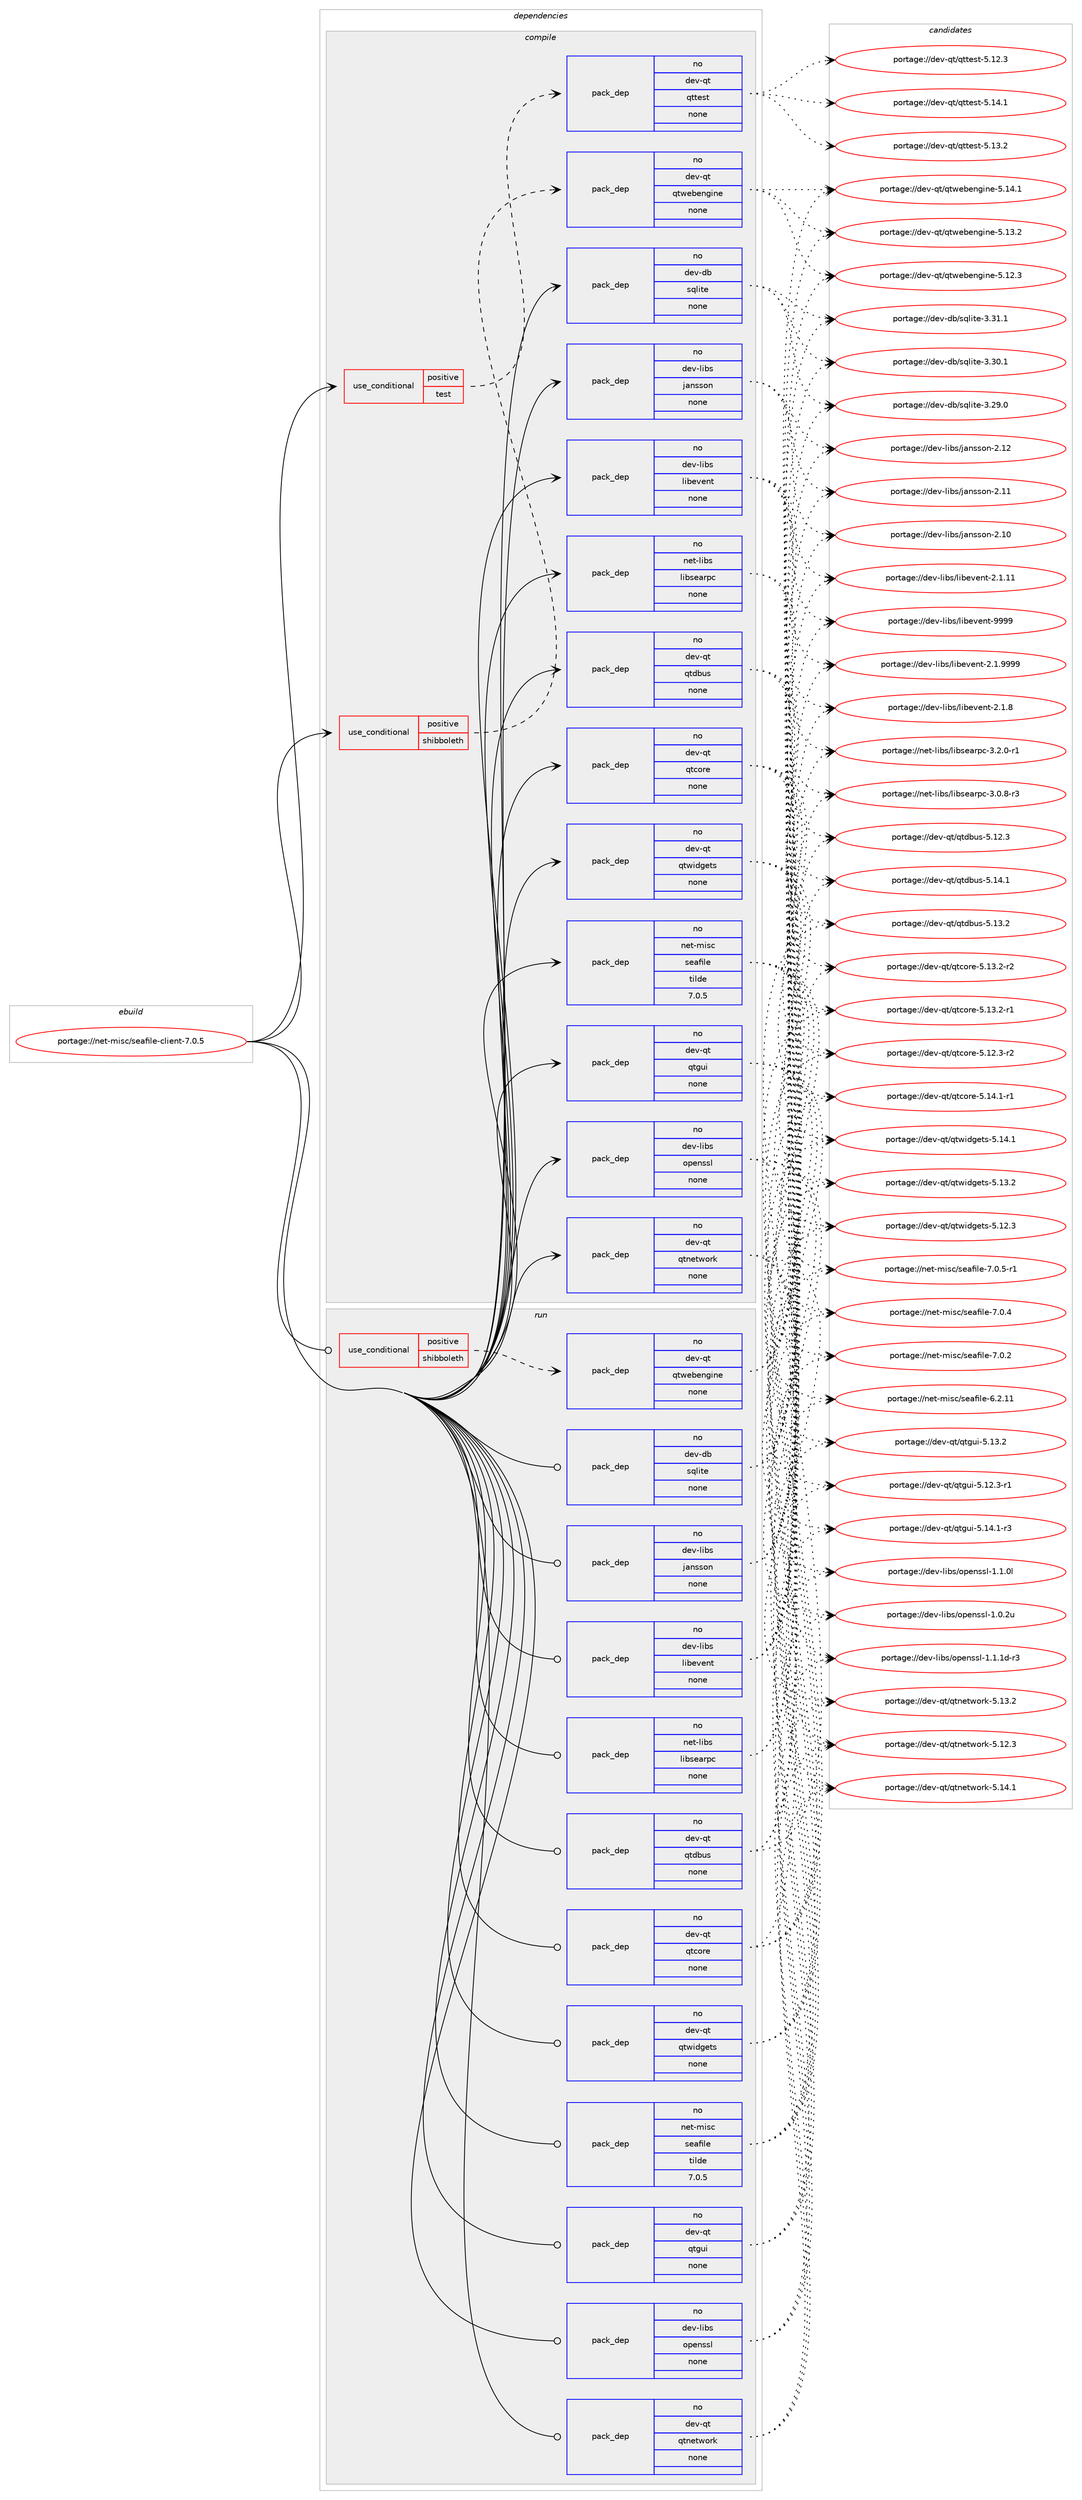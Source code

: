 digraph prolog {

# *************
# Graph options
# *************

newrank=true;
concentrate=true;
compound=true;
graph [rankdir=LR,fontname=Helvetica,fontsize=10,ranksep=1.5];#, ranksep=2.5, nodesep=0.2];
edge  [arrowhead=vee];
node  [fontname=Helvetica,fontsize=10];

# **********
# The ebuild
# **********

subgraph cluster_leftcol {
color=gray;
rank=same;
label=<<i>ebuild</i>>;
id [label="portage://net-misc/seafile-client-7.0.5", color=red, width=4, href="../net-misc/seafile-client-7.0.5.svg"];
}

# ****************
# The dependencies
# ****************

subgraph cluster_midcol {
color=gray;
label=<<i>dependencies</i>>;
subgraph cluster_compile {
fillcolor="#eeeeee";
style=filled;
label=<<i>compile</i>>;
subgraph cond9193 {
dependency50016 [label=<<TABLE BORDER="0" CELLBORDER="1" CELLSPACING="0" CELLPADDING="4"><TR><TD ROWSPAN="3" CELLPADDING="10">use_conditional</TD></TR><TR><TD>positive</TD></TR><TR><TD>shibboleth</TD></TR></TABLE>>, shape=none, color=red];
subgraph pack39789 {
dependency50017 [label=<<TABLE BORDER="0" CELLBORDER="1" CELLSPACING="0" CELLPADDING="4" WIDTH="220"><TR><TD ROWSPAN="6" CELLPADDING="30">pack_dep</TD></TR><TR><TD WIDTH="110">no</TD></TR><TR><TD>dev-qt</TD></TR><TR><TD>qtwebengine</TD></TR><TR><TD>none</TD></TR><TR><TD></TD></TR></TABLE>>, shape=none, color=blue];
}
dependency50016:e -> dependency50017:w [weight=20,style="dashed",arrowhead="vee"];
}
id:e -> dependency50016:w [weight=20,style="solid",arrowhead="vee"];
subgraph cond9194 {
dependency50018 [label=<<TABLE BORDER="0" CELLBORDER="1" CELLSPACING="0" CELLPADDING="4"><TR><TD ROWSPAN="3" CELLPADDING="10">use_conditional</TD></TR><TR><TD>positive</TD></TR><TR><TD>test</TD></TR></TABLE>>, shape=none, color=red];
subgraph pack39790 {
dependency50019 [label=<<TABLE BORDER="0" CELLBORDER="1" CELLSPACING="0" CELLPADDING="4" WIDTH="220"><TR><TD ROWSPAN="6" CELLPADDING="30">pack_dep</TD></TR><TR><TD WIDTH="110">no</TD></TR><TR><TD>dev-qt</TD></TR><TR><TD>qttest</TD></TR><TR><TD>none</TD></TR><TR><TD></TD></TR></TABLE>>, shape=none, color=blue];
}
dependency50018:e -> dependency50019:w [weight=20,style="dashed",arrowhead="vee"];
}
id:e -> dependency50018:w [weight=20,style="solid",arrowhead="vee"];
subgraph pack39791 {
dependency50020 [label=<<TABLE BORDER="0" CELLBORDER="1" CELLSPACING="0" CELLPADDING="4" WIDTH="220"><TR><TD ROWSPAN="6" CELLPADDING="30">pack_dep</TD></TR><TR><TD WIDTH="110">no</TD></TR><TR><TD>dev-db</TD></TR><TR><TD>sqlite</TD></TR><TR><TD>none</TD></TR><TR><TD></TD></TR></TABLE>>, shape=none, color=blue];
}
id:e -> dependency50020:w [weight=20,style="solid",arrowhead="vee"];
subgraph pack39792 {
dependency50021 [label=<<TABLE BORDER="0" CELLBORDER="1" CELLSPACING="0" CELLPADDING="4" WIDTH="220"><TR><TD ROWSPAN="6" CELLPADDING="30">pack_dep</TD></TR><TR><TD WIDTH="110">no</TD></TR><TR><TD>dev-libs</TD></TR><TR><TD>jansson</TD></TR><TR><TD>none</TD></TR><TR><TD></TD></TR></TABLE>>, shape=none, color=blue];
}
id:e -> dependency50021:w [weight=20,style="solid",arrowhead="vee"];
subgraph pack39793 {
dependency50022 [label=<<TABLE BORDER="0" CELLBORDER="1" CELLSPACING="0" CELLPADDING="4" WIDTH="220"><TR><TD ROWSPAN="6" CELLPADDING="30">pack_dep</TD></TR><TR><TD WIDTH="110">no</TD></TR><TR><TD>dev-libs</TD></TR><TR><TD>libevent</TD></TR><TR><TD>none</TD></TR><TR><TD></TD></TR></TABLE>>, shape=none, color=blue];
}
id:e -> dependency50022:w [weight=20,style="solid",arrowhead="vee"];
subgraph pack39794 {
dependency50023 [label=<<TABLE BORDER="0" CELLBORDER="1" CELLSPACING="0" CELLPADDING="4" WIDTH="220"><TR><TD ROWSPAN="6" CELLPADDING="30">pack_dep</TD></TR><TR><TD WIDTH="110">no</TD></TR><TR><TD>dev-libs</TD></TR><TR><TD>openssl</TD></TR><TR><TD>none</TD></TR><TR><TD></TD></TR></TABLE>>, shape=none, color=blue];
}
id:e -> dependency50023:w [weight=20,style="solid",arrowhead="vee"];
subgraph pack39795 {
dependency50024 [label=<<TABLE BORDER="0" CELLBORDER="1" CELLSPACING="0" CELLPADDING="4" WIDTH="220"><TR><TD ROWSPAN="6" CELLPADDING="30">pack_dep</TD></TR><TR><TD WIDTH="110">no</TD></TR><TR><TD>dev-qt</TD></TR><TR><TD>qtcore</TD></TR><TR><TD>none</TD></TR><TR><TD></TD></TR></TABLE>>, shape=none, color=blue];
}
id:e -> dependency50024:w [weight=20,style="solid",arrowhead="vee"];
subgraph pack39796 {
dependency50025 [label=<<TABLE BORDER="0" CELLBORDER="1" CELLSPACING="0" CELLPADDING="4" WIDTH="220"><TR><TD ROWSPAN="6" CELLPADDING="30">pack_dep</TD></TR><TR><TD WIDTH="110">no</TD></TR><TR><TD>dev-qt</TD></TR><TR><TD>qtdbus</TD></TR><TR><TD>none</TD></TR><TR><TD></TD></TR></TABLE>>, shape=none, color=blue];
}
id:e -> dependency50025:w [weight=20,style="solid",arrowhead="vee"];
subgraph pack39797 {
dependency50026 [label=<<TABLE BORDER="0" CELLBORDER="1" CELLSPACING="0" CELLPADDING="4" WIDTH="220"><TR><TD ROWSPAN="6" CELLPADDING="30">pack_dep</TD></TR><TR><TD WIDTH="110">no</TD></TR><TR><TD>dev-qt</TD></TR><TR><TD>qtgui</TD></TR><TR><TD>none</TD></TR><TR><TD></TD></TR></TABLE>>, shape=none, color=blue];
}
id:e -> dependency50026:w [weight=20,style="solid",arrowhead="vee"];
subgraph pack39798 {
dependency50027 [label=<<TABLE BORDER="0" CELLBORDER="1" CELLSPACING="0" CELLPADDING="4" WIDTH="220"><TR><TD ROWSPAN="6" CELLPADDING="30">pack_dep</TD></TR><TR><TD WIDTH="110">no</TD></TR><TR><TD>dev-qt</TD></TR><TR><TD>qtnetwork</TD></TR><TR><TD>none</TD></TR><TR><TD></TD></TR></TABLE>>, shape=none, color=blue];
}
id:e -> dependency50027:w [weight=20,style="solid",arrowhead="vee"];
subgraph pack39799 {
dependency50028 [label=<<TABLE BORDER="0" CELLBORDER="1" CELLSPACING="0" CELLPADDING="4" WIDTH="220"><TR><TD ROWSPAN="6" CELLPADDING="30">pack_dep</TD></TR><TR><TD WIDTH="110">no</TD></TR><TR><TD>dev-qt</TD></TR><TR><TD>qtwidgets</TD></TR><TR><TD>none</TD></TR><TR><TD></TD></TR></TABLE>>, shape=none, color=blue];
}
id:e -> dependency50028:w [weight=20,style="solid",arrowhead="vee"];
subgraph pack39800 {
dependency50029 [label=<<TABLE BORDER="0" CELLBORDER="1" CELLSPACING="0" CELLPADDING="4" WIDTH="220"><TR><TD ROWSPAN="6" CELLPADDING="30">pack_dep</TD></TR><TR><TD WIDTH="110">no</TD></TR><TR><TD>net-libs</TD></TR><TR><TD>libsearpc</TD></TR><TR><TD>none</TD></TR><TR><TD></TD></TR></TABLE>>, shape=none, color=blue];
}
id:e -> dependency50029:w [weight=20,style="solid",arrowhead="vee"];
subgraph pack39801 {
dependency50030 [label=<<TABLE BORDER="0" CELLBORDER="1" CELLSPACING="0" CELLPADDING="4" WIDTH="220"><TR><TD ROWSPAN="6" CELLPADDING="30">pack_dep</TD></TR><TR><TD WIDTH="110">no</TD></TR><TR><TD>net-misc</TD></TR><TR><TD>seafile</TD></TR><TR><TD>tilde</TD></TR><TR><TD>7.0.5</TD></TR></TABLE>>, shape=none, color=blue];
}
id:e -> dependency50030:w [weight=20,style="solid",arrowhead="vee"];
}
subgraph cluster_compileandrun {
fillcolor="#eeeeee";
style=filled;
label=<<i>compile and run</i>>;
}
subgraph cluster_run {
fillcolor="#eeeeee";
style=filled;
label=<<i>run</i>>;
subgraph cond9195 {
dependency50031 [label=<<TABLE BORDER="0" CELLBORDER="1" CELLSPACING="0" CELLPADDING="4"><TR><TD ROWSPAN="3" CELLPADDING="10">use_conditional</TD></TR><TR><TD>positive</TD></TR><TR><TD>shibboleth</TD></TR></TABLE>>, shape=none, color=red];
subgraph pack39802 {
dependency50032 [label=<<TABLE BORDER="0" CELLBORDER="1" CELLSPACING="0" CELLPADDING="4" WIDTH="220"><TR><TD ROWSPAN="6" CELLPADDING="30">pack_dep</TD></TR><TR><TD WIDTH="110">no</TD></TR><TR><TD>dev-qt</TD></TR><TR><TD>qtwebengine</TD></TR><TR><TD>none</TD></TR><TR><TD></TD></TR></TABLE>>, shape=none, color=blue];
}
dependency50031:e -> dependency50032:w [weight=20,style="dashed",arrowhead="vee"];
}
id:e -> dependency50031:w [weight=20,style="solid",arrowhead="odot"];
subgraph pack39803 {
dependency50033 [label=<<TABLE BORDER="0" CELLBORDER="1" CELLSPACING="0" CELLPADDING="4" WIDTH="220"><TR><TD ROWSPAN="6" CELLPADDING="30">pack_dep</TD></TR><TR><TD WIDTH="110">no</TD></TR><TR><TD>dev-db</TD></TR><TR><TD>sqlite</TD></TR><TR><TD>none</TD></TR><TR><TD></TD></TR></TABLE>>, shape=none, color=blue];
}
id:e -> dependency50033:w [weight=20,style="solid",arrowhead="odot"];
subgraph pack39804 {
dependency50034 [label=<<TABLE BORDER="0" CELLBORDER="1" CELLSPACING="0" CELLPADDING="4" WIDTH="220"><TR><TD ROWSPAN="6" CELLPADDING="30">pack_dep</TD></TR><TR><TD WIDTH="110">no</TD></TR><TR><TD>dev-libs</TD></TR><TR><TD>jansson</TD></TR><TR><TD>none</TD></TR><TR><TD></TD></TR></TABLE>>, shape=none, color=blue];
}
id:e -> dependency50034:w [weight=20,style="solid",arrowhead="odot"];
subgraph pack39805 {
dependency50035 [label=<<TABLE BORDER="0" CELLBORDER="1" CELLSPACING="0" CELLPADDING="4" WIDTH="220"><TR><TD ROWSPAN="6" CELLPADDING="30">pack_dep</TD></TR><TR><TD WIDTH="110">no</TD></TR><TR><TD>dev-libs</TD></TR><TR><TD>libevent</TD></TR><TR><TD>none</TD></TR><TR><TD></TD></TR></TABLE>>, shape=none, color=blue];
}
id:e -> dependency50035:w [weight=20,style="solid",arrowhead="odot"];
subgraph pack39806 {
dependency50036 [label=<<TABLE BORDER="0" CELLBORDER="1" CELLSPACING="0" CELLPADDING="4" WIDTH="220"><TR><TD ROWSPAN="6" CELLPADDING="30">pack_dep</TD></TR><TR><TD WIDTH="110">no</TD></TR><TR><TD>dev-libs</TD></TR><TR><TD>openssl</TD></TR><TR><TD>none</TD></TR><TR><TD></TD></TR></TABLE>>, shape=none, color=blue];
}
id:e -> dependency50036:w [weight=20,style="solid",arrowhead="odot"];
subgraph pack39807 {
dependency50037 [label=<<TABLE BORDER="0" CELLBORDER="1" CELLSPACING="0" CELLPADDING="4" WIDTH="220"><TR><TD ROWSPAN="6" CELLPADDING="30">pack_dep</TD></TR><TR><TD WIDTH="110">no</TD></TR><TR><TD>dev-qt</TD></TR><TR><TD>qtcore</TD></TR><TR><TD>none</TD></TR><TR><TD></TD></TR></TABLE>>, shape=none, color=blue];
}
id:e -> dependency50037:w [weight=20,style="solid",arrowhead="odot"];
subgraph pack39808 {
dependency50038 [label=<<TABLE BORDER="0" CELLBORDER="1" CELLSPACING="0" CELLPADDING="4" WIDTH="220"><TR><TD ROWSPAN="6" CELLPADDING="30">pack_dep</TD></TR><TR><TD WIDTH="110">no</TD></TR><TR><TD>dev-qt</TD></TR><TR><TD>qtdbus</TD></TR><TR><TD>none</TD></TR><TR><TD></TD></TR></TABLE>>, shape=none, color=blue];
}
id:e -> dependency50038:w [weight=20,style="solid",arrowhead="odot"];
subgraph pack39809 {
dependency50039 [label=<<TABLE BORDER="0" CELLBORDER="1" CELLSPACING="0" CELLPADDING="4" WIDTH="220"><TR><TD ROWSPAN="6" CELLPADDING="30">pack_dep</TD></TR><TR><TD WIDTH="110">no</TD></TR><TR><TD>dev-qt</TD></TR><TR><TD>qtgui</TD></TR><TR><TD>none</TD></TR><TR><TD></TD></TR></TABLE>>, shape=none, color=blue];
}
id:e -> dependency50039:w [weight=20,style="solid",arrowhead="odot"];
subgraph pack39810 {
dependency50040 [label=<<TABLE BORDER="0" CELLBORDER="1" CELLSPACING="0" CELLPADDING="4" WIDTH="220"><TR><TD ROWSPAN="6" CELLPADDING="30">pack_dep</TD></TR><TR><TD WIDTH="110">no</TD></TR><TR><TD>dev-qt</TD></TR><TR><TD>qtnetwork</TD></TR><TR><TD>none</TD></TR><TR><TD></TD></TR></TABLE>>, shape=none, color=blue];
}
id:e -> dependency50040:w [weight=20,style="solid",arrowhead="odot"];
subgraph pack39811 {
dependency50041 [label=<<TABLE BORDER="0" CELLBORDER="1" CELLSPACING="0" CELLPADDING="4" WIDTH="220"><TR><TD ROWSPAN="6" CELLPADDING="30">pack_dep</TD></TR><TR><TD WIDTH="110">no</TD></TR><TR><TD>dev-qt</TD></TR><TR><TD>qtwidgets</TD></TR><TR><TD>none</TD></TR><TR><TD></TD></TR></TABLE>>, shape=none, color=blue];
}
id:e -> dependency50041:w [weight=20,style="solid",arrowhead="odot"];
subgraph pack39812 {
dependency50042 [label=<<TABLE BORDER="0" CELLBORDER="1" CELLSPACING="0" CELLPADDING="4" WIDTH="220"><TR><TD ROWSPAN="6" CELLPADDING="30">pack_dep</TD></TR><TR><TD WIDTH="110">no</TD></TR><TR><TD>net-libs</TD></TR><TR><TD>libsearpc</TD></TR><TR><TD>none</TD></TR><TR><TD></TD></TR></TABLE>>, shape=none, color=blue];
}
id:e -> dependency50042:w [weight=20,style="solid",arrowhead="odot"];
subgraph pack39813 {
dependency50043 [label=<<TABLE BORDER="0" CELLBORDER="1" CELLSPACING="0" CELLPADDING="4" WIDTH="220"><TR><TD ROWSPAN="6" CELLPADDING="30">pack_dep</TD></TR><TR><TD WIDTH="110">no</TD></TR><TR><TD>net-misc</TD></TR><TR><TD>seafile</TD></TR><TR><TD>tilde</TD></TR><TR><TD>7.0.5</TD></TR></TABLE>>, shape=none, color=blue];
}
id:e -> dependency50043:w [weight=20,style="solid",arrowhead="odot"];
}
}

# **************
# The candidates
# **************

subgraph cluster_choices {
rank=same;
color=gray;
label=<<i>candidates</i>>;

subgraph choice39789 {
color=black;
nodesep=1;
choice10010111845113116471131161191019810111010310511010145534649524649 [label="portage://dev-qt/qtwebengine-5.14.1", color=red, width=4,href="../dev-qt/qtwebengine-5.14.1.svg"];
choice10010111845113116471131161191019810111010310511010145534649514650 [label="portage://dev-qt/qtwebengine-5.13.2", color=red, width=4,href="../dev-qt/qtwebengine-5.13.2.svg"];
choice10010111845113116471131161191019810111010310511010145534649504651 [label="portage://dev-qt/qtwebengine-5.12.3", color=red, width=4,href="../dev-qt/qtwebengine-5.12.3.svg"];
dependency50017:e -> choice10010111845113116471131161191019810111010310511010145534649524649:w [style=dotted,weight="100"];
dependency50017:e -> choice10010111845113116471131161191019810111010310511010145534649514650:w [style=dotted,weight="100"];
dependency50017:e -> choice10010111845113116471131161191019810111010310511010145534649504651:w [style=dotted,weight="100"];
}
subgraph choice39790 {
color=black;
nodesep=1;
choice100101118451131164711311611610111511645534649524649 [label="portage://dev-qt/qttest-5.14.1", color=red, width=4,href="../dev-qt/qttest-5.14.1.svg"];
choice100101118451131164711311611610111511645534649514650 [label="portage://dev-qt/qttest-5.13.2", color=red, width=4,href="../dev-qt/qttest-5.13.2.svg"];
choice100101118451131164711311611610111511645534649504651 [label="portage://dev-qt/qttest-5.12.3", color=red, width=4,href="../dev-qt/qttest-5.12.3.svg"];
dependency50019:e -> choice100101118451131164711311611610111511645534649524649:w [style=dotted,weight="100"];
dependency50019:e -> choice100101118451131164711311611610111511645534649514650:w [style=dotted,weight="100"];
dependency50019:e -> choice100101118451131164711311611610111511645534649504651:w [style=dotted,weight="100"];
}
subgraph choice39791 {
color=black;
nodesep=1;
choice10010111845100984711511310810511610145514651494649 [label="portage://dev-db/sqlite-3.31.1", color=red, width=4,href="../dev-db/sqlite-3.31.1.svg"];
choice10010111845100984711511310810511610145514651484649 [label="portage://dev-db/sqlite-3.30.1", color=red, width=4,href="../dev-db/sqlite-3.30.1.svg"];
choice10010111845100984711511310810511610145514650574648 [label="portage://dev-db/sqlite-3.29.0", color=red, width=4,href="../dev-db/sqlite-3.29.0.svg"];
dependency50020:e -> choice10010111845100984711511310810511610145514651494649:w [style=dotted,weight="100"];
dependency50020:e -> choice10010111845100984711511310810511610145514651484649:w [style=dotted,weight="100"];
dependency50020:e -> choice10010111845100984711511310810511610145514650574648:w [style=dotted,weight="100"];
}
subgraph choice39792 {
color=black;
nodesep=1;
choice100101118451081059811547106971101151151111104550464950 [label="portage://dev-libs/jansson-2.12", color=red, width=4,href="../dev-libs/jansson-2.12.svg"];
choice100101118451081059811547106971101151151111104550464949 [label="portage://dev-libs/jansson-2.11", color=red, width=4,href="../dev-libs/jansson-2.11.svg"];
choice100101118451081059811547106971101151151111104550464948 [label="portage://dev-libs/jansson-2.10", color=red, width=4,href="../dev-libs/jansson-2.10.svg"];
dependency50021:e -> choice100101118451081059811547106971101151151111104550464950:w [style=dotted,weight="100"];
dependency50021:e -> choice100101118451081059811547106971101151151111104550464949:w [style=dotted,weight="100"];
dependency50021:e -> choice100101118451081059811547106971101151151111104550464948:w [style=dotted,weight="100"];
}
subgraph choice39793 {
color=black;
nodesep=1;
choice100101118451081059811547108105981011181011101164557575757 [label="portage://dev-libs/libevent-9999", color=red, width=4,href="../dev-libs/libevent-9999.svg"];
choice10010111845108105981154710810598101118101110116455046494657575757 [label="portage://dev-libs/libevent-2.1.9999", color=red, width=4,href="../dev-libs/libevent-2.1.9999.svg"];
choice10010111845108105981154710810598101118101110116455046494656 [label="portage://dev-libs/libevent-2.1.8", color=red, width=4,href="../dev-libs/libevent-2.1.8.svg"];
choice1001011184510810598115471081059810111810111011645504649464949 [label="portage://dev-libs/libevent-2.1.11", color=red, width=4,href="../dev-libs/libevent-2.1.11.svg"];
dependency50022:e -> choice100101118451081059811547108105981011181011101164557575757:w [style=dotted,weight="100"];
dependency50022:e -> choice10010111845108105981154710810598101118101110116455046494657575757:w [style=dotted,weight="100"];
dependency50022:e -> choice10010111845108105981154710810598101118101110116455046494656:w [style=dotted,weight="100"];
dependency50022:e -> choice1001011184510810598115471081059810111810111011645504649464949:w [style=dotted,weight="100"];
}
subgraph choice39794 {
color=black;
nodesep=1;
choice1001011184510810598115471111121011101151151084549464946491004511451 [label="portage://dev-libs/openssl-1.1.1d-r3", color=red, width=4,href="../dev-libs/openssl-1.1.1d-r3.svg"];
choice100101118451081059811547111112101110115115108454946494648108 [label="portage://dev-libs/openssl-1.1.0l", color=red, width=4,href="../dev-libs/openssl-1.1.0l.svg"];
choice100101118451081059811547111112101110115115108454946484650117 [label="portage://dev-libs/openssl-1.0.2u", color=red, width=4,href="../dev-libs/openssl-1.0.2u.svg"];
dependency50023:e -> choice1001011184510810598115471111121011101151151084549464946491004511451:w [style=dotted,weight="100"];
dependency50023:e -> choice100101118451081059811547111112101110115115108454946494648108:w [style=dotted,weight="100"];
dependency50023:e -> choice100101118451081059811547111112101110115115108454946484650117:w [style=dotted,weight="100"];
}
subgraph choice39795 {
color=black;
nodesep=1;
choice100101118451131164711311699111114101455346495246494511449 [label="portage://dev-qt/qtcore-5.14.1-r1", color=red, width=4,href="../dev-qt/qtcore-5.14.1-r1.svg"];
choice100101118451131164711311699111114101455346495146504511450 [label="portage://dev-qt/qtcore-5.13.2-r2", color=red, width=4,href="../dev-qt/qtcore-5.13.2-r2.svg"];
choice100101118451131164711311699111114101455346495146504511449 [label="portage://dev-qt/qtcore-5.13.2-r1", color=red, width=4,href="../dev-qt/qtcore-5.13.2-r1.svg"];
choice100101118451131164711311699111114101455346495046514511450 [label="portage://dev-qt/qtcore-5.12.3-r2", color=red, width=4,href="../dev-qt/qtcore-5.12.3-r2.svg"];
dependency50024:e -> choice100101118451131164711311699111114101455346495246494511449:w [style=dotted,weight="100"];
dependency50024:e -> choice100101118451131164711311699111114101455346495146504511450:w [style=dotted,weight="100"];
dependency50024:e -> choice100101118451131164711311699111114101455346495146504511449:w [style=dotted,weight="100"];
dependency50024:e -> choice100101118451131164711311699111114101455346495046514511450:w [style=dotted,weight="100"];
}
subgraph choice39796 {
color=black;
nodesep=1;
choice10010111845113116471131161009811711545534649524649 [label="portage://dev-qt/qtdbus-5.14.1", color=red, width=4,href="../dev-qt/qtdbus-5.14.1.svg"];
choice10010111845113116471131161009811711545534649514650 [label="portage://dev-qt/qtdbus-5.13.2", color=red, width=4,href="../dev-qt/qtdbus-5.13.2.svg"];
choice10010111845113116471131161009811711545534649504651 [label="portage://dev-qt/qtdbus-5.12.3", color=red, width=4,href="../dev-qt/qtdbus-5.12.3.svg"];
dependency50025:e -> choice10010111845113116471131161009811711545534649524649:w [style=dotted,weight="100"];
dependency50025:e -> choice10010111845113116471131161009811711545534649514650:w [style=dotted,weight="100"];
dependency50025:e -> choice10010111845113116471131161009811711545534649504651:w [style=dotted,weight="100"];
}
subgraph choice39797 {
color=black;
nodesep=1;
choice1001011184511311647113116103117105455346495246494511451 [label="portage://dev-qt/qtgui-5.14.1-r3", color=red, width=4,href="../dev-qt/qtgui-5.14.1-r3.svg"];
choice100101118451131164711311610311710545534649514650 [label="portage://dev-qt/qtgui-5.13.2", color=red, width=4,href="../dev-qt/qtgui-5.13.2.svg"];
choice1001011184511311647113116103117105455346495046514511449 [label="portage://dev-qt/qtgui-5.12.3-r1", color=red, width=4,href="../dev-qt/qtgui-5.12.3-r1.svg"];
dependency50026:e -> choice1001011184511311647113116103117105455346495246494511451:w [style=dotted,weight="100"];
dependency50026:e -> choice100101118451131164711311610311710545534649514650:w [style=dotted,weight="100"];
dependency50026:e -> choice1001011184511311647113116103117105455346495046514511449:w [style=dotted,weight="100"];
}
subgraph choice39798 {
color=black;
nodesep=1;
choice100101118451131164711311611010111611911111410745534649524649 [label="portage://dev-qt/qtnetwork-5.14.1", color=red, width=4,href="../dev-qt/qtnetwork-5.14.1.svg"];
choice100101118451131164711311611010111611911111410745534649514650 [label="portage://dev-qt/qtnetwork-5.13.2", color=red, width=4,href="../dev-qt/qtnetwork-5.13.2.svg"];
choice100101118451131164711311611010111611911111410745534649504651 [label="portage://dev-qt/qtnetwork-5.12.3", color=red, width=4,href="../dev-qt/qtnetwork-5.12.3.svg"];
dependency50027:e -> choice100101118451131164711311611010111611911111410745534649524649:w [style=dotted,weight="100"];
dependency50027:e -> choice100101118451131164711311611010111611911111410745534649514650:w [style=dotted,weight="100"];
dependency50027:e -> choice100101118451131164711311611010111611911111410745534649504651:w [style=dotted,weight="100"];
}
subgraph choice39799 {
color=black;
nodesep=1;
choice100101118451131164711311611910510010310111611545534649524649 [label="portage://dev-qt/qtwidgets-5.14.1", color=red, width=4,href="../dev-qt/qtwidgets-5.14.1.svg"];
choice100101118451131164711311611910510010310111611545534649514650 [label="portage://dev-qt/qtwidgets-5.13.2", color=red, width=4,href="../dev-qt/qtwidgets-5.13.2.svg"];
choice100101118451131164711311611910510010310111611545534649504651 [label="portage://dev-qt/qtwidgets-5.12.3", color=red, width=4,href="../dev-qt/qtwidgets-5.12.3.svg"];
dependency50028:e -> choice100101118451131164711311611910510010310111611545534649524649:w [style=dotted,weight="100"];
dependency50028:e -> choice100101118451131164711311611910510010310111611545534649514650:w [style=dotted,weight="100"];
dependency50028:e -> choice100101118451131164711311611910510010310111611545534649504651:w [style=dotted,weight="100"];
}
subgraph choice39800 {
color=black;
nodesep=1;
choice1101011164510810598115471081059811510197114112994551465046484511449 [label="portage://net-libs/libsearpc-3.2.0-r1", color=red, width=4,href="../net-libs/libsearpc-3.2.0-r1.svg"];
choice1101011164510810598115471081059811510197114112994551464846564511451 [label="portage://net-libs/libsearpc-3.0.8-r3", color=red, width=4,href="../net-libs/libsearpc-3.0.8-r3.svg"];
dependency50029:e -> choice1101011164510810598115471081059811510197114112994551465046484511449:w [style=dotted,weight="100"];
dependency50029:e -> choice1101011164510810598115471081059811510197114112994551464846564511451:w [style=dotted,weight="100"];
}
subgraph choice39801 {
color=black;
nodesep=1;
choice110101116451091051159947115101971021051081014555464846534511449 [label="portage://net-misc/seafile-7.0.5-r1", color=red, width=4,href="../net-misc/seafile-7.0.5-r1.svg"];
choice11010111645109105115994711510197102105108101455546484652 [label="portage://net-misc/seafile-7.0.4", color=red, width=4,href="../net-misc/seafile-7.0.4.svg"];
choice11010111645109105115994711510197102105108101455546484650 [label="portage://net-misc/seafile-7.0.2", color=red, width=4,href="../net-misc/seafile-7.0.2.svg"];
choice1101011164510910511599471151019710210510810145544650464949 [label="portage://net-misc/seafile-6.2.11", color=red, width=4,href="../net-misc/seafile-6.2.11.svg"];
dependency50030:e -> choice110101116451091051159947115101971021051081014555464846534511449:w [style=dotted,weight="100"];
dependency50030:e -> choice11010111645109105115994711510197102105108101455546484652:w [style=dotted,weight="100"];
dependency50030:e -> choice11010111645109105115994711510197102105108101455546484650:w [style=dotted,weight="100"];
dependency50030:e -> choice1101011164510910511599471151019710210510810145544650464949:w [style=dotted,weight="100"];
}
subgraph choice39802 {
color=black;
nodesep=1;
choice10010111845113116471131161191019810111010310511010145534649524649 [label="portage://dev-qt/qtwebengine-5.14.1", color=red, width=4,href="../dev-qt/qtwebengine-5.14.1.svg"];
choice10010111845113116471131161191019810111010310511010145534649514650 [label="portage://dev-qt/qtwebengine-5.13.2", color=red, width=4,href="../dev-qt/qtwebengine-5.13.2.svg"];
choice10010111845113116471131161191019810111010310511010145534649504651 [label="portage://dev-qt/qtwebengine-5.12.3", color=red, width=4,href="../dev-qt/qtwebengine-5.12.3.svg"];
dependency50032:e -> choice10010111845113116471131161191019810111010310511010145534649524649:w [style=dotted,weight="100"];
dependency50032:e -> choice10010111845113116471131161191019810111010310511010145534649514650:w [style=dotted,weight="100"];
dependency50032:e -> choice10010111845113116471131161191019810111010310511010145534649504651:w [style=dotted,weight="100"];
}
subgraph choice39803 {
color=black;
nodesep=1;
choice10010111845100984711511310810511610145514651494649 [label="portage://dev-db/sqlite-3.31.1", color=red, width=4,href="../dev-db/sqlite-3.31.1.svg"];
choice10010111845100984711511310810511610145514651484649 [label="portage://dev-db/sqlite-3.30.1", color=red, width=4,href="../dev-db/sqlite-3.30.1.svg"];
choice10010111845100984711511310810511610145514650574648 [label="portage://dev-db/sqlite-3.29.0", color=red, width=4,href="../dev-db/sqlite-3.29.0.svg"];
dependency50033:e -> choice10010111845100984711511310810511610145514651494649:w [style=dotted,weight="100"];
dependency50033:e -> choice10010111845100984711511310810511610145514651484649:w [style=dotted,weight="100"];
dependency50033:e -> choice10010111845100984711511310810511610145514650574648:w [style=dotted,weight="100"];
}
subgraph choice39804 {
color=black;
nodesep=1;
choice100101118451081059811547106971101151151111104550464950 [label="portage://dev-libs/jansson-2.12", color=red, width=4,href="../dev-libs/jansson-2.12.svg"];
choice100101118451081059811547106971101151151111104550464949 [label="portage://dev-libs/jansson-2.11", color=red, width=4,href="../dev-libs/jansson-2.11.svg"];
choice100101118451081059811547106971101151151111104550464948 [label="portage://dev-libs/jansson-2.10", color=red, width=4,href="../dev-libs/jansson-2.10.svg"];
dependency50034:e -> choice100101118451081059811547106971101151151111104550464950:w [style=dotted,weight="100"];
dependency50034:e -> choice100101118451081059811547106971101151151111104550464949:w [style=dotted,weight="100"];
dependency50034:e -> choice100101118451081059811547106971101151151111104550464948:w [style=dotted,weight="100"];
}
subgraph choice39805 {
color=black;
nodesep=1;
choice100101118451081059811547108105981011181011101164557575757 [label="portage://dev-libs/libevent-9999", color=red, width=4,href="../dev-libs/libevent-9999.svg"];
choice10010111845108105981154710810598101118101110116455046494657575757 [label="portage://dev-libs/libevent-2.1.9999", color=red, width=4,href="../dev-libs/libevent-2.1.9999.svg"];
choice10010111845108105981154710810598101118101110116455046494656 [label="portage://dev-libs/libevent-2.1.8", color=red, width=4,href="../dev-libs/libevent-2.1.8.svg"];
choice1001011184510810598115471081059810111810111011645504649464949 [label="portage://dev-libs/libevent-2.1.11", color=red, width=4,href="../dev-libs/libevent-2.1.11.svg"];
dependency50035:e -> choice100101118451081059811547108105981011181011101164557575757:w [style=dotted,weight="100"];
dependency50035:e -> choice10010111845108105981154710810598101118101110116455046494657575757:w [style=dotted,weight="100"];
dependency50035:e -> choice10010111845108105981154710810598101118101110116455046494656:w [style=dotted,weight="100"];
dependency50035:e -> choice1001011184510810598115471081059810111810111011645504649464949:w [style=dotted,weight="100"];
}
subgraph choice39806 {
color=black;
nodesep=1;
choice1001011184510810598115471111121011101151151084549464946491004511451 [label="portage://dev-libs/openssl-1.1.1d-r3", color=red, width=4,href="../dev-libs/openssl-1.1.1d-r3.svg"];
choice100101118451081059811547111112101110115115108454946494648108 [label="portage://dev-libs/openssl-1.1.0l", color=red, width=4,href="../dev-libs/openssl-1.1.0l.svg"];
choice100101118451081059811547111112101110115115108454946484650117 [label="portage://dev-libs/openssl-1.0.2u", color=red, width=4,href="../dev-libs/openssl-1.0.2u.svg"];
dependency50036:e -> choice1001011184510810598115471111121011101151151084549464946491004511451:w [style=dotted,weight="100"];
dependency50036:e -> choice100101118451081059811547111112101110115115108454946494648108:w [style=dotted,weight="100"];
dependency50036:e -> choice100101118451081059811547111112101110115115108454946484650117:w [style=dotted,weight="100"];
}
subgraph choice39807 {
color=black;
nodesep=1;
choice100101118451131164711311699111114101455346495246494511449 [label="portage://dev-qt/qtcore-5.14.1-r1", color=red, width=4,href="../dev-qt/qtcore-5.14.1-r1.svg"];
choice100101118451131164711311699111114101455346495146504511450 [label="portage://dev-qt/qtcore-5.13.2-r2", color=red, width=4,href="../dev-qt/qtcore-5.13.2-r2.svg"];
choice100101118451131164711311699111114101455346495146504511449 [label="portage://dev-qt/qtcore-5.13.2-r1", color=red, width=4,href="../dev-qt/qtcore-5.13.2-r1.svg"];
choice100101118451131164711311699111114101455346495046514511450 [label="portage://dev-qt/qtcore-5.12.3-r2", color=red, width=4,href="../dev-qt/qtcore-5.12.3-r2.svg"];
dependency50037:e -> choice100101118451131164711311699111114101455346495246494511449:w [style=dotted,weight="100"];
dependency50037:e -> choice100101118451131164711311699111114101455346495146504511450:w [style=dotted,weight="100"];
dependency50037:e -> choice100101118451131164711311699111114101455346495146504511449:w [style=dotted,weight="100"];
dependency50037:e -> choice100101118451131164711311699111114101455346495046514511450:w [style=dotted,weight="100"];
}
subgraph choice39808 {
color=black;
nodesep=1;
choice10010111845113116471131161009811711545534649524649 [label="portage://dev-qt/qtdbus-5.14.1", color=red, width=4,href="../dev-qt/qtdbus-5.14.1.svg"];
choice10010111845113116471131161009811711545534649514650 [label="portage://dev-qt/qtdbus-5.13.2", color=red, width=4,href="../dev-qt/qtdbus-5.13.2.svg"];
choice10010111845113116471131161009811711545534649504651 [label="portage://dev-qt/qtdbus-5.12.3", color=red, width=4,href="../dev-qt/qtdbus-5.12.3.svg"];
dependency50038:e -> choice10010111845113116471131161009811711545534649524649:w [style=dotted,weight="100"];
dependency50038:e -> choice10010111845113116471131161009811711545534649514650:w [style=dotted,weight="100"];
dependency50038:e -> choice10010111845113116471131161009811711545534649504651:w [style=dotted,weight="100"];
}
subgraph choice39809 {
color=black;
nodesep=1;
choice1001011184511311647113116103117105455346495246494511451 [label="portage://dev-qt/qtgui-5.14.1-r3", color=red, width=4,href="../dev-qt/qtgui-5.14.1-r3.svg"];
choice100101118451131164711311610311710545534649514650 [label="portage://dev-qt/qtgui-5.13.2", color=red, width=4,href="../dev-qt/qtgui-5.13.2.svg"];
choice1001011184511311647113116103117105455346495046514511449 [label="portage://dev-qt/qtgui-5.12.3-r1", color=red, width=4,href="../dev-qt/qtgui-5.12.3-r1.svg"];
dependency50039:e -> choice1001011184511311647113116103117105455346495246494511451:w [style=dotted,weight="100"];
dependency50039:e -> choice100101118451131164711311610311710545534649514650:w [style=dotted,weight="100"];
dependency50039:e -> choice1001011184511311647113116103117105455346495046514511449:w [style=dotted,weight="100"];
}
subgraph choice39810 {
color=black;
nodesep=1;
choice100101118451131164711311611010111611911111410745534649524649 [label="portage://dev-qt/qtnetwork-5.14.1", color=red, width=4,href="../dev-qt/qtnetwork-5.14.1.svg"];
choice100101118451131164711311611010111611911111410745534649514650 [label="portage://dev-qt/qtnetwork-5.13.2", color=red, width=4,href="../dev-qt/qtnetwork-5.13.2.svg"];
choice100101118451131164711311611010111611911111410745534649504651 [label="portage://dev-qt/qtnetwork-5.12.3", color=red, width=4,href="../dev-qt/qtnetwork-5.12.3.svg"];
dependency50040:e -> choice100101118451131164711311611010111611911111410745534649524649:w [style=dotted,weight="100"];
dependency50040:e -> choice100101118451131164711311611010111611911111410745534649514650:w [style=dotted,weight="100"];
dependency50040:e -> choice100101118451131164711311611010111611911111410745534649504651:w [style=dotted,weight="100"];
}
subgraph choice39811 {
color=black;
nodesep=1;
choice100101118451131164711311611910510010310111611545534649524649 [label="portage://dev-qt/qtwidgets-5.14.1", color=red, width=4,href="../dev-qt/qtwidgets-5.14.1.svg"];
choice100101118451131164711311611910510010310111611545534649514650 [label="portage://dev-qt/qtwidgets-5.13.2", color=red, width=4,href="../dev-qt/qtwidgets-5.13.2.svg"];
choice100101118451131164711311611910510010310111611545534649504651 [label="portage://dev-qt/qtwidgets-5.12.3", color=red, width=4,href="../dev-qt/qtwidgets-5.12.3.svg"];
dependency50041:e -> choice100101118451131164711311611910510010310111611545534649524649:w [style=dotted,weight="100"];
dependency50041:e -> choice100101118451131164711311611910510010310111611545534649514650:w [style=dotted,weight="100"];
dependency50041:e -> choice100101118451131164711311611910510010310111611545534649504651:w [style=dotted,weight="100"];
}
subgraph choice39812 {
color=black;
nodesep=1;
choice1101011164510810598115471081059811510197114112994551465046484511449 [label="portage://net-libs/libsearpc-3.2.0-r1", color=red, width=4,href="../net-libs/libsearpc-3.2.0-r1.svg"];
choice1101011164510810598115471081059811510197114112994551464846564511451 [label="portage://net-libs/libsearpc-3.0.8-r3", color=red, width=4,href="../net-libs/libsearpc-3.0.8-r3.svg"];
dependency50042:e -> choice1101011164510810598115471081059811510197114112994551465046484511449:w [style=dotted,weight="100"];
dependency50042:e -> choice1101011164510810598115471081059811510197114112994551464846564511451:w [style=dotted,weight="100"];
}
subgraph choice39813 {
color=black;
nodesep=1;
choice110101116451091051159947115101971021051081014555464846534511449 [label="portage://net-misc/seafile-7.0.5-r1", color=red, width=4,href="../net-misc/seafile-7.0.5-r1.svg"];
choice11010111645109105115994711510197102105108101455546484652 [label="portage://net-misc/seafile-7.0.4", color=red, width=4,href="../net-misc/seafile-7.0.4.svg"];
choice11010111645109105115994711510197102105108101455546484650 [label="portage://net-misc/seafile-7.0.2", color=red, width=4,href="../net-misc/seafile-7.0.2.svg"];
choice1101011164510910511599471151019710210510810145544650464949 [label="portage://net-misc/seafile-6.2.11", color=red, width=4,href="../net-misc/seafile-6.2.11.svg"];
dependency50043:e -> choice110101116451091051159947115101971021051081014555464846534511449:w [style=dotted,weight="100"];
dependency50043:e -> choice11010111645109105115994711510197102105108101455546484652:w [style=dotted,weight="100"];
dependency50043:e -> choice11010111645109105115994711510197102105108101455546484650:w [style=dotted,weight="100"];
dependency50043:e -> choice1101011164510910511599471151019710210510810145544650464949:w [style=dotted,weight="100"];
}
}

}
